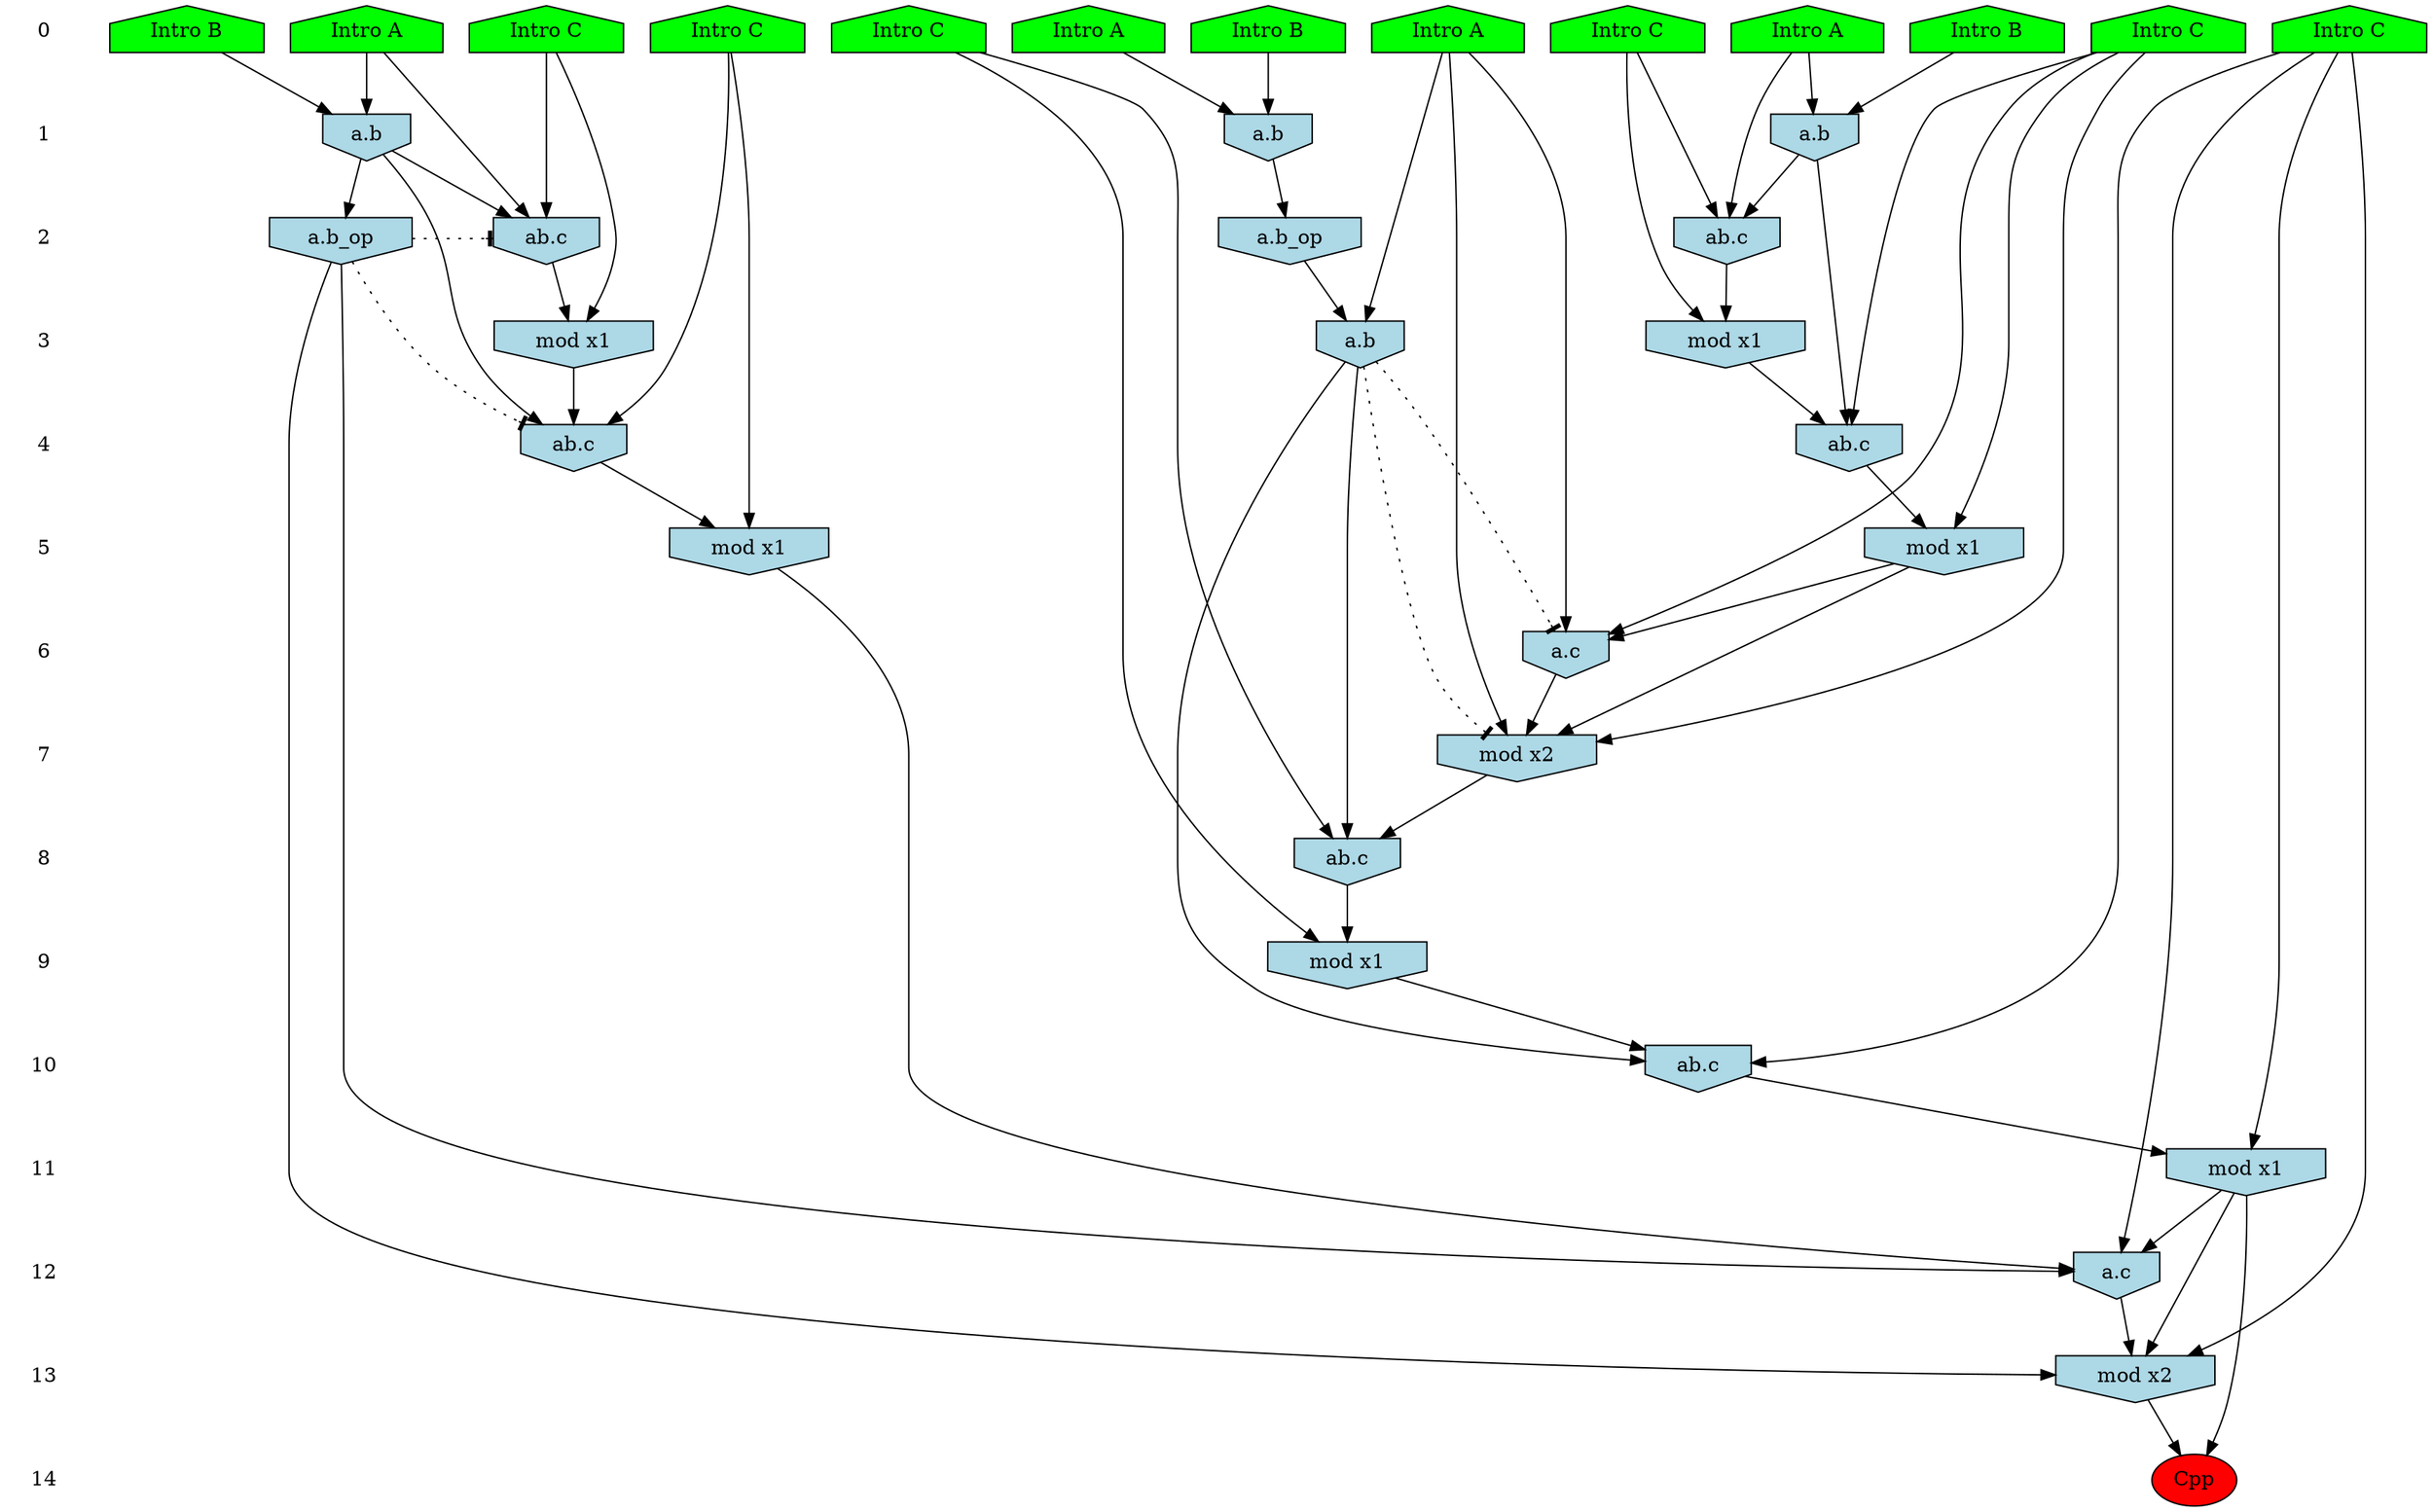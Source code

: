 /* Compression of 1 causal flows obtained in average at 1.835254E+01 t.u */
/* Compressed causal flows were: [3293] */
digraph G{
 ranksep=.5 ; 
{ rank = same ; "0" [shape=plaintext] ; node_1 [label ="Intro B", shape=house, style=filled, fillcolor=green] ;
node_2 [label ="Intro B", shape=house, style=filled, fillcolor=green] ;
node_3 [label ="Intro B", shape=house, style=filled, fillcolor=green] ;
node_4 [label ="Intro A", shape=house, style=filled, fillcolor=green] ;
node_5 [label ="Intro A", shape=house, style=filled, fillcolor=green] ;
node_6 [label ="Intro A", shape=house, style=filled, fillcolor=green] ;
node_7 [label ="Intro A", shape=house, style=filled, fillcolor=green] ;
node_8 [label ="Intro C", shape=house, style=filled, fillcolor=green] ;
node_9 [label ="Intro C", shape=house, style=filled, fillcolor=green] ;
node_10 [label ="Intro C", shape=house, style=filled, fillcolor=green] ;
node_11 [label ="Intro C", shape=house, style=filled, fillcolor=green] ;
node_12 [label ="Intro C", shape=house, style=filled, fillcolor=green] ;
node_13 [label ="Intro C", shape=house, style=filled, fillcolor=green] ;
}
{ rank = same ; "1" [shape=plaintext] ; node_14 [label="a.b", shape=invhouse, style=filled, fillcolor = lightblue] ;
node_15 [label="a.b", shape=invhouse, style=filled, fillcolor = lightblue] ;
node_23 [label="a.b", shape=invhouse, style=filled, fillcolor = lightblue] ;
}
{ rank = same ; "2" [shape=plaintext] ; node_16 [label="ab.c", shape=invhouse, style=filled, fillcolor = lightblue] ;
node_18 [label="ab.c", shape=invhouse, style=filled, fillcolor = lightblue] ;
node_24 [label="a.b_op", shape=invhouse, style=filled, fillcolor = lightblue] ;
node_28 [label="a.b_op", shape=invhouse, style=filled, fillcolor = lightblue] ;
}
{ rank = same ; "3" [shape=plaintext] ; node_17 [label="mod x1", shape=invhouse, style=filled, fillcolor = lightblue] ;
node_19 [label="mod x1", shape=invhouse, style=filled, fillcolor = lightblue] ;
node_29 [label="a.b", shape=invhouse, style=filled, fillcolor = lightblue] ;
}
{ rank = same ; "4" [shape=plaintext] ; node_20 [label="ab.c", shape=invhouse, style=filled, fillcolor = lightblue] ;
node_21 [label="ab.c", shape=invhouse, style=filled, fillcolor = lightblue] ;
}
{ rank = same ; "5" [shape=plaintext] ; node_22 [label="mod x1", shape=invhouse, style=filled, fillcolor = lightblue] ;
node_25 [label="mod x1", shape=invhouse, style=filled, fillcolor = lightblue] ;
}
{ rank = same ; "6" [shape=plaintext] ; node_26 [label="a.c", shape=invhouse, style=filled, fillcolor = lightblue] ;
}
{ rank = same ; "7" [shape=plaintext] ; node_27 [label="mod x2", shape=invhouse, style=filled, fillcolor = lightblue] ;
}
{ rank = same ; "8" [shape=plaintext] ; node_30 [label="ab.c", shape=invhouse, style=filled, fillcolor = lightblue] ;
}
{ rank = same ; "9" [shape=plaintext] ; node_31 [label="mod x1", shape=invhouse, style=filled, fillcolor = lightblue] ;
}
{ rank = same ; "10" [shape=plaintext] ; node_32 [label="ab.c", shape=invhouse, style=filled, fillcolor = lightblue] ;
}
{ rank = same ; "11" [shape=plaintext] ; node_33 [label="mod x1", shape=invhouse, style=filled, fillcolor = lightblue] ;
}
{ rank = same ; "12" [shape=plaintext] ; node_34 [label="a.c", shape=invhouse, style=filled, fillcolor = lightblue] ;
}
{ rank = same ; "13" [shape=plaintext] ; node_35 [label="mod x2", shape=invhouse, style=filled, fillcolor = lightblue] ;
}
{ rank = same ; "14" [shape=plaintext] ; node_36 [label ="Cpp", style=filled, fillcolor=red] ;
}
"0" -> "1" [style="invis"]; 
"1" -> "2" [style="invis"]; 
"2" -> "3" [style="invis"]; 
"3" -> "4" [style="invis"]; 
"4" -> "5" [style="invis"]; 
"5" -> "6" [style="invis"]; 
"6" -> "7" [style="invis"]; 
"7" -> "8" [style="invis"]; 
"8" -> "9" [style="invis"]; 
"9" -> "10" [style="invis"]; 
"10" -> "11" [style="invis"]; 
"11" -> "12" [style="invis"]; 
"12" -> "13" [style="invis"]; 
"13" -> "14" [style="invis"]; 
node_2 -> node_14
node_6 -> node_14
node_1 -> node_15
node_7 -> node_15
node_6 -> node_16
node_10 -> node_16
node_14 -> node_16
node_10 -> node_17
node_16 -> node_17
node_7 -> node_18
node_12 -> node_18
node_15 -> node_18
node_12 -> node_19
node_18 -> node_19
node_9 -> node_20
node_15 -> node_20
node_19 -> node_20
node_8 -> node_21
node_14 -> node_21
node_17 -> node_21
node_8 -> node_22
node_21 -> node_22
node_3 -> node_23
node_4 -> node_23
node_14 -> node_24
node_9 -> node_25
node_20 -> node_25
node_5 -> node_26
node_9 -> node_26
node_25 -> node_26
node_5 -> node_27
node_9 -> node_27
node_25 -> node_27
node_26 -> node_27
node_23 -> node_28
node_5 -> node_29
node_28 -> node_29
node_13 -> node_30
node_27 -> node_30
node_29 -> node_30
node_13 -> node_31
node_30 -> node_31
node_11 -> node_32
node_29 -> node_32
node_31 -> node_32
node_11 -> node_33
node_32 -> node_33
node_11 -> node_34
node_22 -> node_34
node_24 -> node_34
node_33 -> node_34
node_11 -> node_35
node_24 -> node_35
node_33 -> node_35
node_34 -> node_35
node_33 -> node_36
node_35 -> node_36
node_24 -> node_21 [style=dotted, arrowhead = tee] 
node_24 -> node_16 [style=dotted, arrowhead = tee] 
node_29 -> node_27 [style=dotted, arrowhead = tee] 
node_29 -> node_26 [style=dotted, arrowhead = tee] 
}
/*
 Dot generation time: 0.000209
*/